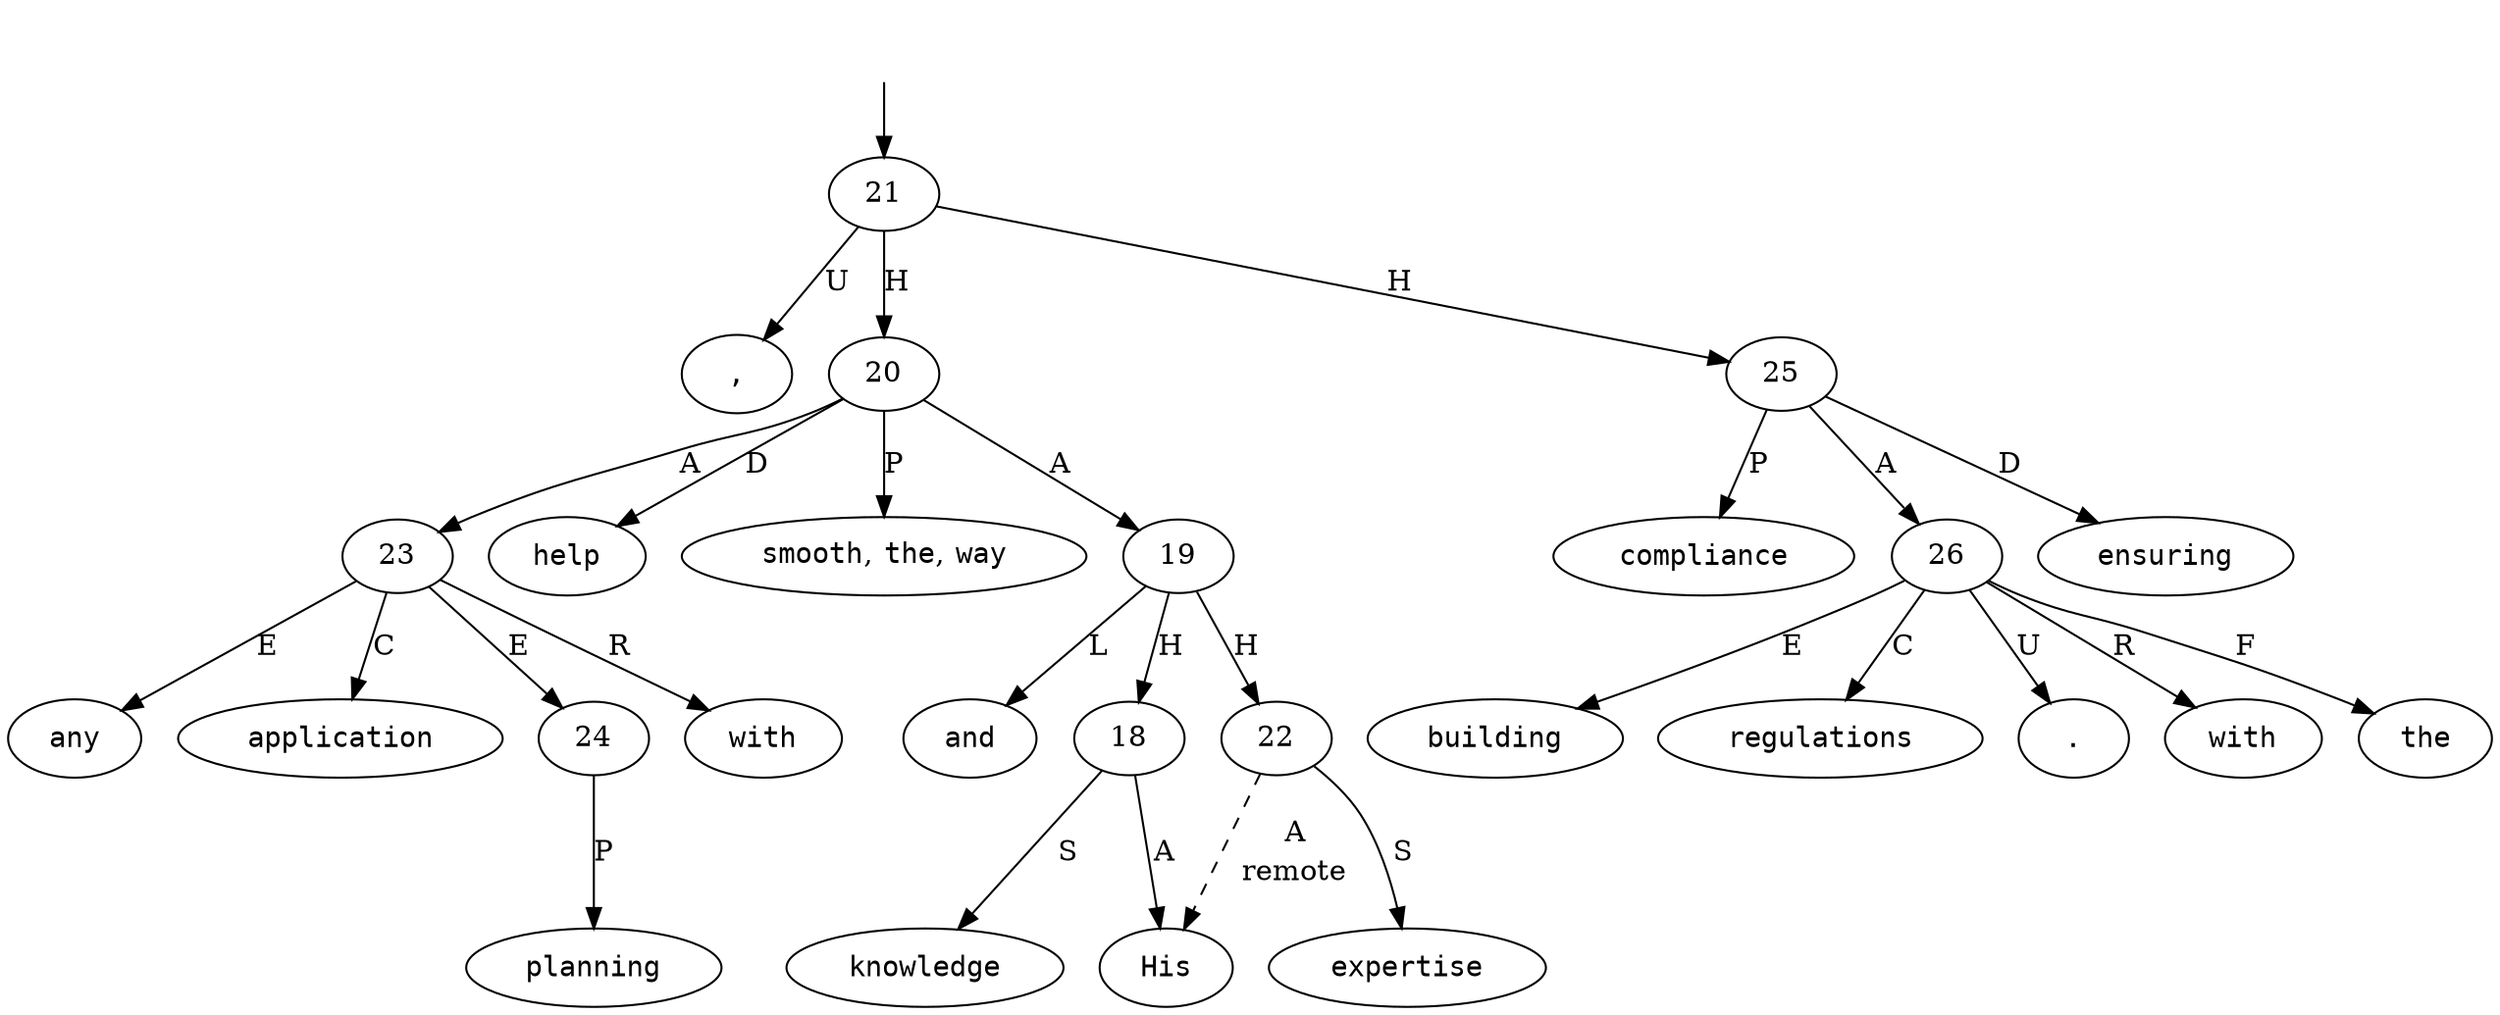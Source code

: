 digraph "192737-0003" {
  top [ style=invis ];
  top -> 21;
  0 [ shape=oval, label=<<table align="center" border="0" cellspacing="0"><tr><td colspan="2"><font face="Courier">His</font></td></tr></table>> ];
  1 [ shape=oval, label=<<table align="center" border="0" cellspacing="0"><tr><td colspan="2"><font face="Courier">knowledge</font></td></tr></table>> ];
  2 [ shape=oval, label=<<table align="center" border="0" cellspacing="0"><tr><td colspan="2"><font face="Courier">and</font></td></tr></table>> ];
  3 [ shape=oval, label=<<table align="center" border="0" cellspacing="0"><tr><td colspan="2"><font face="Courier">expertise</font></td></tr></table>> ];
  4 [ shape=oval, label=<<table align="center" border="0" cellspacing="0"><tr><td colspan="2"><font face="Courier">help</font></td></tr></table>> ];
  5 [ shape=oval, label=<<table align="center" border="0" cellspacing="0"><tr><td colspan="2"><font face="Courier">smooth</font>,&nbsp;<font face="Courier">the</font>,&nbsp;<font face="Courier">way</font></td></tr></table>> ];
  6 [ shape=oval, label=<<table align="center" border="0" cellspacing="0"><tr><td colspan="2"><font face="Courier">with</font></td></tr></table>> ];
  7 [ shape=oval, label=<<table align="center" border="0" cellspacing="0"><tr><td colspan="2"><font face="Courier">any</font></td></tr></table>> ];
  8 [ shape=oval, label=<<table align="center" border="0" cellspacing="0"><tr><td colspan="2"><font face="Courier">planning</font></td></tr></table>> ];
  9 [ shape=oval, label=<<table align="center" border="0" cellspacing="0"><tr><td colspan="2"><font face="Courier">application</font></td></tr></table>> ];
  10 [ shape=oval, label=<<table align="center" border="0" cellspacing="0"><tr><td colspan="2"><font face="Courier">,</font></td></tr></table>> ];
  11 [ shape=oval, label=<<table align="center" border="0" cellspacing="0"><tr><td colspan="2"><font face="Courier">ensuring</font></td></tr></table>> ];
  12 [ shape=oval, label=<<table align="center" border="0" cellspacing="0"><tr><td colspan="2"><font face="Courier">compliance</font></td></tr></table>> ];
  13 [ shape=oval, label=<<table align="center" border="0" cellspacing="0"><tr><td colspan="2"><font face="Courier">with</font></td></tr></table>> ];
  14 [ shape=oval, label=<<table align="center" border="0" cellspacing="0"><tr><td colspan="2"><font face="Courier">the</font></td></tr></table>> ];
  15 [ shape=oval, label=<<table align="center" border="0" cellspacing="0"><tr><td colspan="2"><font face="Courier">building</font></td></tr></table>> ];
  16 [ shape=oval, label=<<table align="center" border="0" cellspacing="0"><tr><td colspan="2"><font face="Courier">regulations</font></td></tr></table>> ];
  17 [ shape=oval, label=<<table align="center" border="0" cellspacing="0"><tr><td colspan="2"><font face="Courier">.</font></td></tr></table>> ];
  18 -> 0 [ label="A" ];
  18 -> 1 [ label="S" ];
  19 -> 18 [ label="H" ];
  19 -> 2 [ label="L" ];
  19 -> 22 [ label="H" ];
  20 -> 23 [ label="A" ];
  20 -> 5 [ label="P" ];
  20 -> 19 [ label="A" ];
  20 -> 4 [ label="D" ];
  21 -> 10 [ label="U" ];
  21 -> 25 [ label="H" ];
  21 -> 20 [ label="H" ];
  22 -> 0 [ label=<<table align="center" border="0" cellspacing="0"><tr><td colspan="1">A</td></tr><tr><td>remote</td></tr></table>>, style=dashed ];
  22 -> 3 [ label="S" ];
  23 -> 7 [ label="E" ];
  23 -> 9 [ label="C" ];
  23 -> 6 [ label="R" ];
  23 -> 24 [ label="E" ];
  24 -> 8 [ label="P" ];
  25 -> 11 [ label="D" ];
  25 -> 26 [ label="A" ];
  25 -> 12 [ label="P" ];
  26 -> 15 [ label="E" ];
  26 -> 13 [ label="R" ];
  26 -> 14 [ label="F" ];
  26 -> 16 [ label="C" ];
  26 -> 17 [ label="U" ];
}

